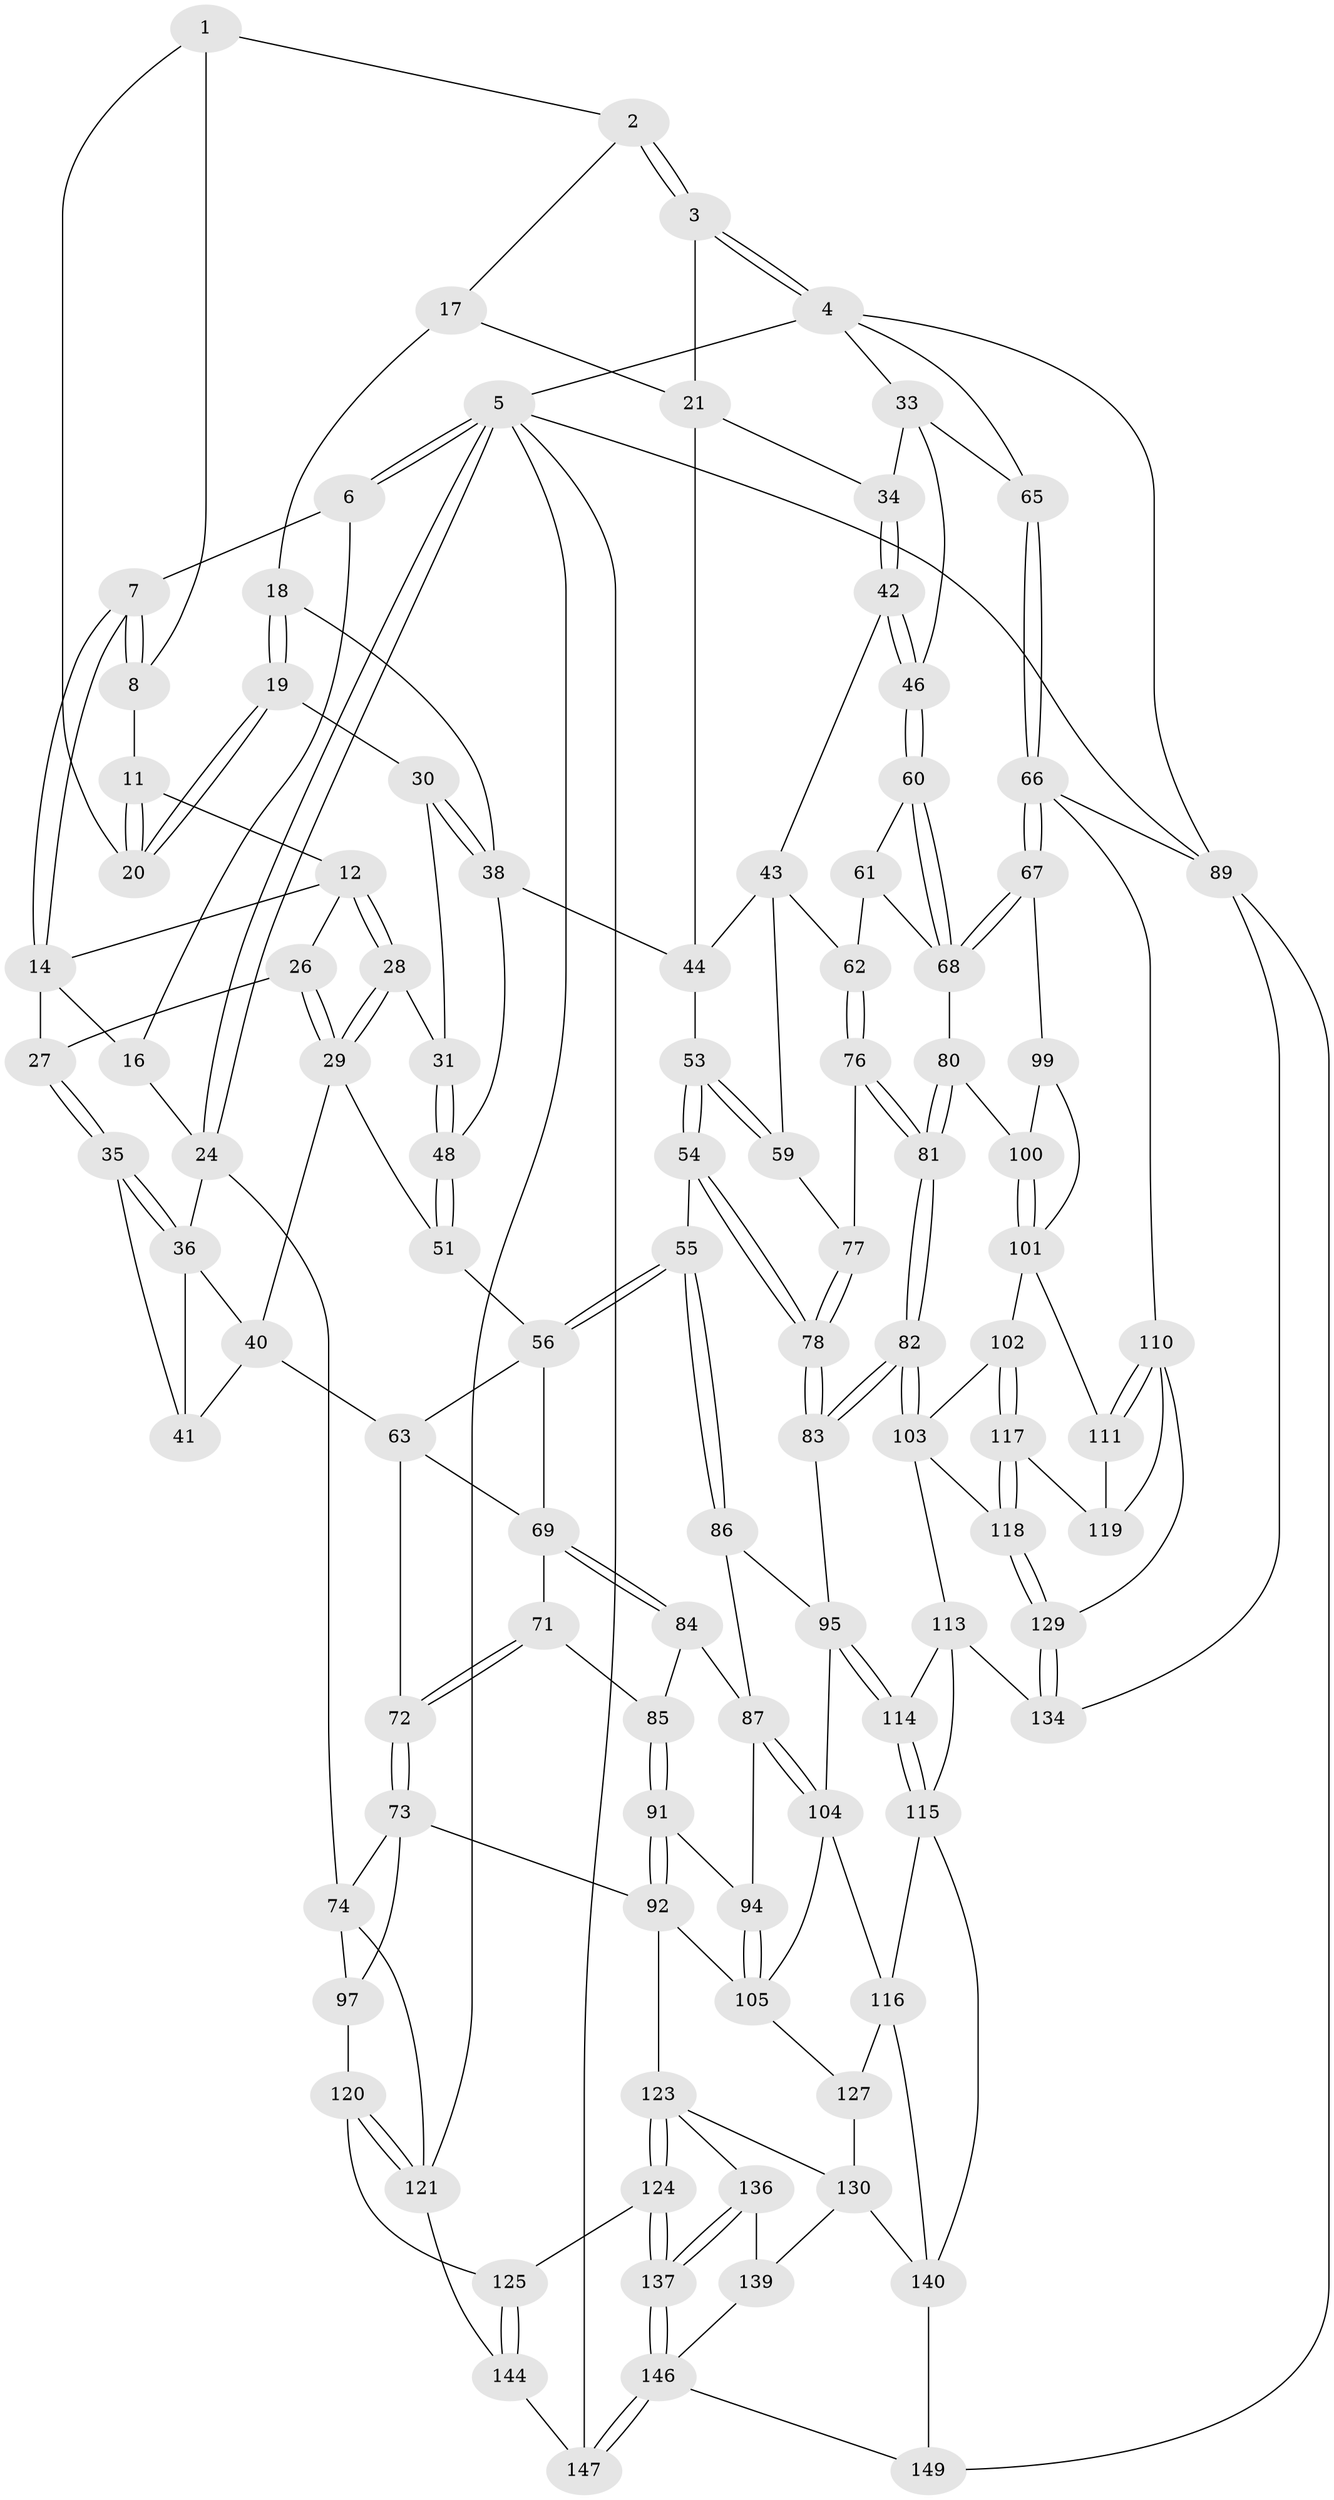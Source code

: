 // Generated by graph-tools (version 1.1) at 2025/24/03/03/25 07:24:36]
// undirected, 105 vertices, 237 edges
graph export_dot {
graph [start="1"]
  node [color=gray90,style=filled];
  1 [pos="+0.5168072459195042+0",super="+9"];
  2 [pos="+0.6144911682638253+0"];
  3 [pos="+0.7770194123423714+0"];
  4 [pos="+1+0",super="+32"];
  5 [pos="+0+0",super="+133"];
  6 [pos="+0.12852529851811842+0"];
  7 [pos="+0.3271775160147706+0"];
  8 [pos="+0.3659581779380366+0",super="+10"];
  11 [pos="+0.3970968956760951+0.10136549655248474"];
  12 [pos="+0.3652498345461889+0.0956456959542937",super="+13"];
  14 [pos="+0.324788804622516+0",super="+15"];
  16 [pos="+0.10194934014316773+0.0693999549919906"];
  17 [pos="+0.6044284829356554+0",super="+23"];
  18 [pos="+0.5392642684684186+0.15238228138975046",super="+37"];
  19 [pos="+0.4817622757060172+0.1376205320511543"];
  20 [pos="+0.4797641703160259+0.13361117047747556"];
  21 [pos="+0.7675062385551177+0.021987742158164247",super="+22"];
  24 [pos="+0+0.24548934499735808",super="+25"];
  26 [pos="+0.2587642017619544+0.1563254548817323"];
  27 [pos="+0.20070225171773418+0.13601720990536462"];
  28 [pos="+0.3735075152195413+0.19946392978228325"];
  29 [pos="+0.32715011416732753+0.24671778691385118",super="+39"];
  30 [pos="+0.4656712434858793+0.15490929327170744"];
  31 [pos="+0.4277627599641637+0.18630497592218903"];
  33 [pos="+0.8703763423971872+0.159364081116427",super="+45"];
  34 [pos="+0.8468149709366724+0.16010320167819844"];
  35 [pos="+0.18550643805441314+0.1566760400298656"];
  36 [pos="+0+0.24752634529119238",super="+49"];
  38 [pos="+0.5028241403013539+0.28920706717247757",super="+47"];
  40 [pos="+0.22800507466639408+0.2916541386880028",super="+52"];
  41 [pos="+0.17966840593802477+0.1971629295666635"];
  42 [pos="+0.8139351783550952+0.2363431487812102"];
  43 [pos="+0.751983955067083+0.27523642143870175",super="+58"];
  44 [pos="+0.6928517287619133+0.2590996464727137",super="+50"];
  46 [pos="+0.9883389120835517+0.30594244513420676"];
  48 [pos="+0.4934521528225079+0.29488336607589954"];
  51 [pos="+0.36887352526483363+0.34625976293785143"];
  53 [pos="+0.6007920691150234+0.3999004553925092"];
  54 [pos="+0.5582240444620158+0.4753396205367685"];
  55 [pos="+0.5243177066274445+0.49474021882065944"];
  56 [pos="+0.4358644521455993+0.456388401831775",super="+57"];
  59 [pos="+0.6593800039208803+0.4192287378411093"];
  60 [pos="+0.8859466270722802+0.4013175793067536"];
  61 [pos="+0.8496427539336743+0.4095420459958261"];
  62 [pos="+0.8208090970747188+0.4021602626841657"];
  63 [pos="+0.30499114712803505+0.4029819530202273",super="+64"];
  65 [pos="+1+0.24597798984614955"];
  66 [pos="+1+0.5472261926837922",super="+90"];
  67 [pos="+1+0.5607290139754199"];
  68 [pos="+1+0.5534356108839634",super="+79"];
  69 [pos="+0.39188614481795697+0.4944909911839152",super="+70"];
  71 [pos="+0.29462675145272943+0.5331178744790782"];
  72 [pos="+0.15650803060991653+0.5303047983740077"];
  73 [pos="+0.15396218728312877+0.5352806377449861",super="+93"];
  74 [pos="+0.04614820669805379+0.5717220716729049",super="+75"];
  76 [pos="+0.7636475024996666+0.47632077845427323"];
  77 [pos="+0.7136644042804899+0.475286349853045"];
  78 [pos="+0.6678203784454909+0.5514361312617596"];
  80 [pos="+0.8120874426853243+0.5917386893311521"];
  81 [pos="+0.7672901653876365+0.6022785985464663"];
  82 [pos="+0.7518145863042931+0.6141753542706642"];
  83 [pos="+0.7055998375096937+0.6066858555893005"];
  84 [pos="+0.36349602646967194+0.5268432182883155"];
  85 [pos="+0.304830298096367+0.5384167560113913"];
  86 [pos="+0.5081052961053883+0.5814130615017418"];
  87 [pos="+0.4960132460411319+0.5872220827572225",super="+88"];
  89 [pos="+1+1",super="+142"];
  91 [pos="+0.3214896122013189+0.6234052312466747"];
  92 [pos="+0.22819384022217978+0.6734558606663079",super="+108"];
  94 [pos="+0.3567404505201718+0.6360158288729069"];
  95 [pos="+0.6589263759239306+0.638921166321162",super="+96"];
  97 [pos="+0.15885738096098473+0.6905654295306927",super="+98"];
  99 [pos="+1+0.5722676895714238"];
  100 [pos="+0.8695487251235662+0.6288770927421203"];
  101 [pos="+0.8925849447233842+0.6809551694482664",super="+109"];
  102 [pos="+0.8540064226093704+0.7088554136102745"];
  103 [pos="+0.7616591896597524+0.6587489757642284",super="+112"];
  104 [pos="+0.4008398579946687+0.6917590169067189",super="+106"];
  105 [pos="+0.39405553927614223+0.6933482124006985",super="+107"];
  110 [pos="+1+0.821594530461141",super="+128"];
  111 [pos="+0.9459373238521526+0.7178700685756934"];
  113 [pos="+0.7382169226687575+0.7434335338217058",super="+135"];
  114 [pos="+0.6482777197938997+0.7740777974632638"];
  115 [pos="+0.6400769568229606+0.7823878125900737",super="+141"];
  116 [pos="+0.5494039691904823+0.7896692055492077",super="+126"];
  117 [pos="+0.8518579301371808+0.7349509760515375"];
  118 [pos="+0.8262744695701475+0.775478086418954"];
  119 [pos="+0.9046176723871352+0.7521511553814243"];
  120 [pos="+0.006774173372926523+0.7600730275995107",super="+122"];
  121 [pos="+0+0.7907829803816919",super="+132"];
  123 [pos="+0.25397339656194484+0.7553896814632417",super="+131"];
  124 [pos="+0.1612609031436724+0.8478041948215066"];
  125 [pos="+0.12387849785818443+0.8377951127294891"];
  127 [pos="+0.37553312430115315+0.7388781720154237"];
  129 [pos="+0.8419914131351789+0.8266937267838035"];
  130 [pos="+0.3625676113252596+0.7655887070061329",super="+138"];
  134 [pos="+0.8256418014902449+0.8839956667792368"];
  136 [pos="+0.28952071753407116+0.8806000823033091"];
  137 [pos="+0.22575126641369667+0.911527693552995"];
  139 [pos="+0.40324881641394034+0.8855241203087406"];
  140 [pos="+0.5090182541438643+0.8720831216900767",super="+143"];
  144 [pos="+0.0881964224258347+0.8868632237823988",super="+145"];
  146 [pos="+0.22046155890172603+1",super="+150"];
  147 [pos="+0.14508644870051346+1",super="+148"];
  149 [pos="+0.6194449535292851+1"];
  1 -- 2;
  1 -- 20;
  1 -- 8;
  2 -- 3;
  2 -- 3;
  2 -- 17;
  3 -- 4;
  3 -- 4;
  3 -- 21;
  4 -- 5;
  4 -- 89;
  4 -- 65;
  4 -- 33;
  5 -- 6;
  5 -- 6;
  5 -- 24;
  5 -- 24;
  5 -- 89;
  5 -- 147;
  5 -- 121;
  6 -- 7;
  6 -- 16;
  7 -- 8;
  7 -- 8;
  7 -- 14;
  7 -- 14;
  8 -- 11;
  11 -- 12;
  11 -- 20;
  11 -- 20;
  12 -- 28;
  12 -- 28;
  12 -- 26;
  12 -- 14;
  14 -- 16;
  14 -- 27;
  16 -- 24;
  17 -- 18 [weight=2];
  17 -- 21;
  18 -- 19;
  18 -- 19;
  18 -- 38;
  19 -- 20;
  19 -- 20;
  19 -- 30;
  21 -- 34;
  21 -- 44;
  24 -- 36;
  24 -- 74;
  26 -- 27;
  26 -- 29;
  26 -- 29;
  27 -- 35;
  27 -- 35;
  28 -- 29;
  28 -- 29;
  28 -- 31;
  29 -- 40;
  29 -- 51;
  30 -- 31;
  30 -- 38;
  30 -- 38;
  31 -- 48;
  31 -- 48;
  33 -- 34;
  33 -- 65;
  33 -- 46;
  34 -- 42;
  34 -- 42;
  35 -- 36;
  35 -- 36;
  35 -- 41;
  36 -- 40;
  36 -- 41;
  38 -- 48;
  38 -- 44;
  40 -- 41;
  40 -- 63;
  42 -- 43;
  42 -- 46;
  42 -- 46;
  43 -- 44;
  43 -- 59;
  43 -- 62;
  44 -- 53;
  46 -- 60;
  46 -- 60;
  48 -- 51;
  48 -- 51;
  51 -- 56;
  53 -- 54;
  53 -- 54;
  53 -- 59;
  53 -- 59;
  54 -- 55;
  54 -- 78;
  54 -- 78;
  55 -- 56;
  55 -- 56;
  55 -- 86;
  55 -- 86;
  56 -- 69;
  56 -- 63;
  59 -- 77;
  60 -- 61;
  60 -- 68;
  60 -- 68;
  61 -- 62;
  61 -- 68;
  62 -- 76;
  62 -- 76;
  63 -- 69;
  63 -- 72;
  65 -- 66;
  65 -- 66;
  66 -- 67;
  66 -- 67;
  66 -- 89;
  66 -- 110;
  67 -- 68;
  67 -- 68;
  67 -- 99;
  68 -- 80;
  69 -- 84;
  69 -- 84;
  69 -- 71;
  71 -- 72;
  71 -- 72;
  71 -- 85;
  72 -- 73;
  72 -- 73;
  73 -- 74;
  73 -- 92;
  73 -- 97;
  74 -- 121;
  74 -- 97;
  76 -- 77;
  76 -- 81;
  76 -- 81;
  77 -- 78;
  77 -- 78;
  78 -- 83;
  78 -- 83;
  80 -- 81;
  80 -- 81;
  80 -- 100;
  81 -- 82;
  81 -- 82;
  82 -- 83;
  82 -- 83;
  82 -- 103;
  82 -- 103;
  83 -- 95;
  84 -- 85;
  84 -- 87;
  85 -- 91;
  85 -- 91;
  86 -- 87;
  86 -- 95;
  87 -- 104;
  87 -- 104;
  87 -- 94;
  89 -- 149;
  89 -- 134;
  91 -- 92;
  91 -- 92;
  91 -- 94;
  92 -- 123;
  92 -- 105;
  94 -- 105;
  94 -- 105;
  95 -- 114;
  95 -- 114;
  95 -- 104;
  97 -- 120 [weight=2];
  99 -- 100;
  99 -- 101;
  100 -- 101;
  100 -- 101;
  101 -- 102;
  101 -- 111;
  102 -- 103;
  102 -- 117;
  102 -- 117;
  103 -- 113;
  103 -- 118;
  104 -- 105;
  104 -- 116;
  105 -- 127;
  110 -- 111;
  110 -- 111;
  110 -- 129;
  110 -- 119;
  111 -- 119;
  113 -- 114;
  113 -- 115;
  113 -- 134;
  114 -- 115;
  114 -- 115;
  115 -- 116;
  115 -- 140;
  116 -- 140;
  116 -- 127;
  117 -- 118;
  117 -- 118;
  117 -- 119;
  118 -- 129;
  118 -- 129;
  120 -- 121;
  120 -- 121;
  120 -- 125;
  121 -- 144;
  123 -- 124;
  123 -- 124;
  123 -- 136;
  123 -- 130;
  124 -- 125;
  124 -- 137;
  124 -- 137;
  125 -- 144;
  125 -- 144;
  127 -- 130;
  129 -- 134;
  129 -- 134;
  130 -- 139;
  130 -- 140;
  136 -- 137;
  136 -- 137;
  136 -- 139;
  137 -- 146;
  137 -- 146;
  139 -- 146;
  140 -- 149;
  144 -- 147 [weight=2];
  146 -- 147;
  146 -- 147;
  146 -- 149;
}
